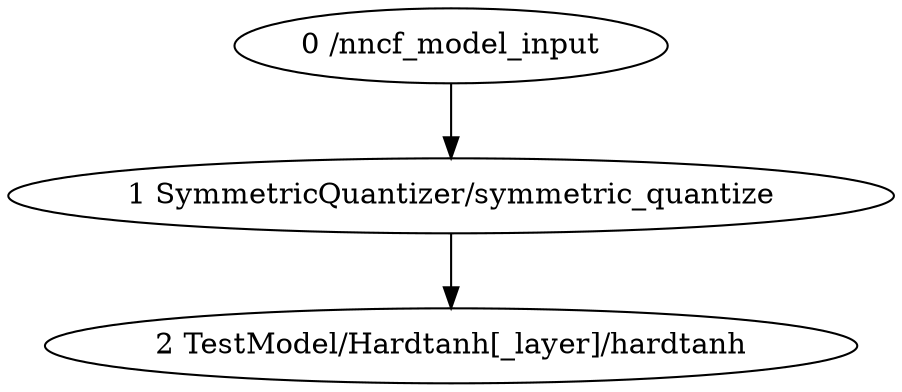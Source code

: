 strict digraph  {
"0 /nncf_model_input" [id=0, scope="", type=nncf_model_input];
"1 SymmetricQuantizer/symmetric_quantize" [id=1, scope=SymmetricQuantizer, type=symmetric_quantize];
"2 TestModel/Hardtanh[_layer]/hardtanh" [id=2, scope="TestModel/Hardtanh[_layer]", type=hardtanh];
"0 /nncf_model_input" -> "1 SymmetricQuantizer/symmetric_quantize";
"1 SymmetricQuantizer/symmetric_quantize" -> "2 TestModel/Hardtanh[_layer]/hardtanh";
}
